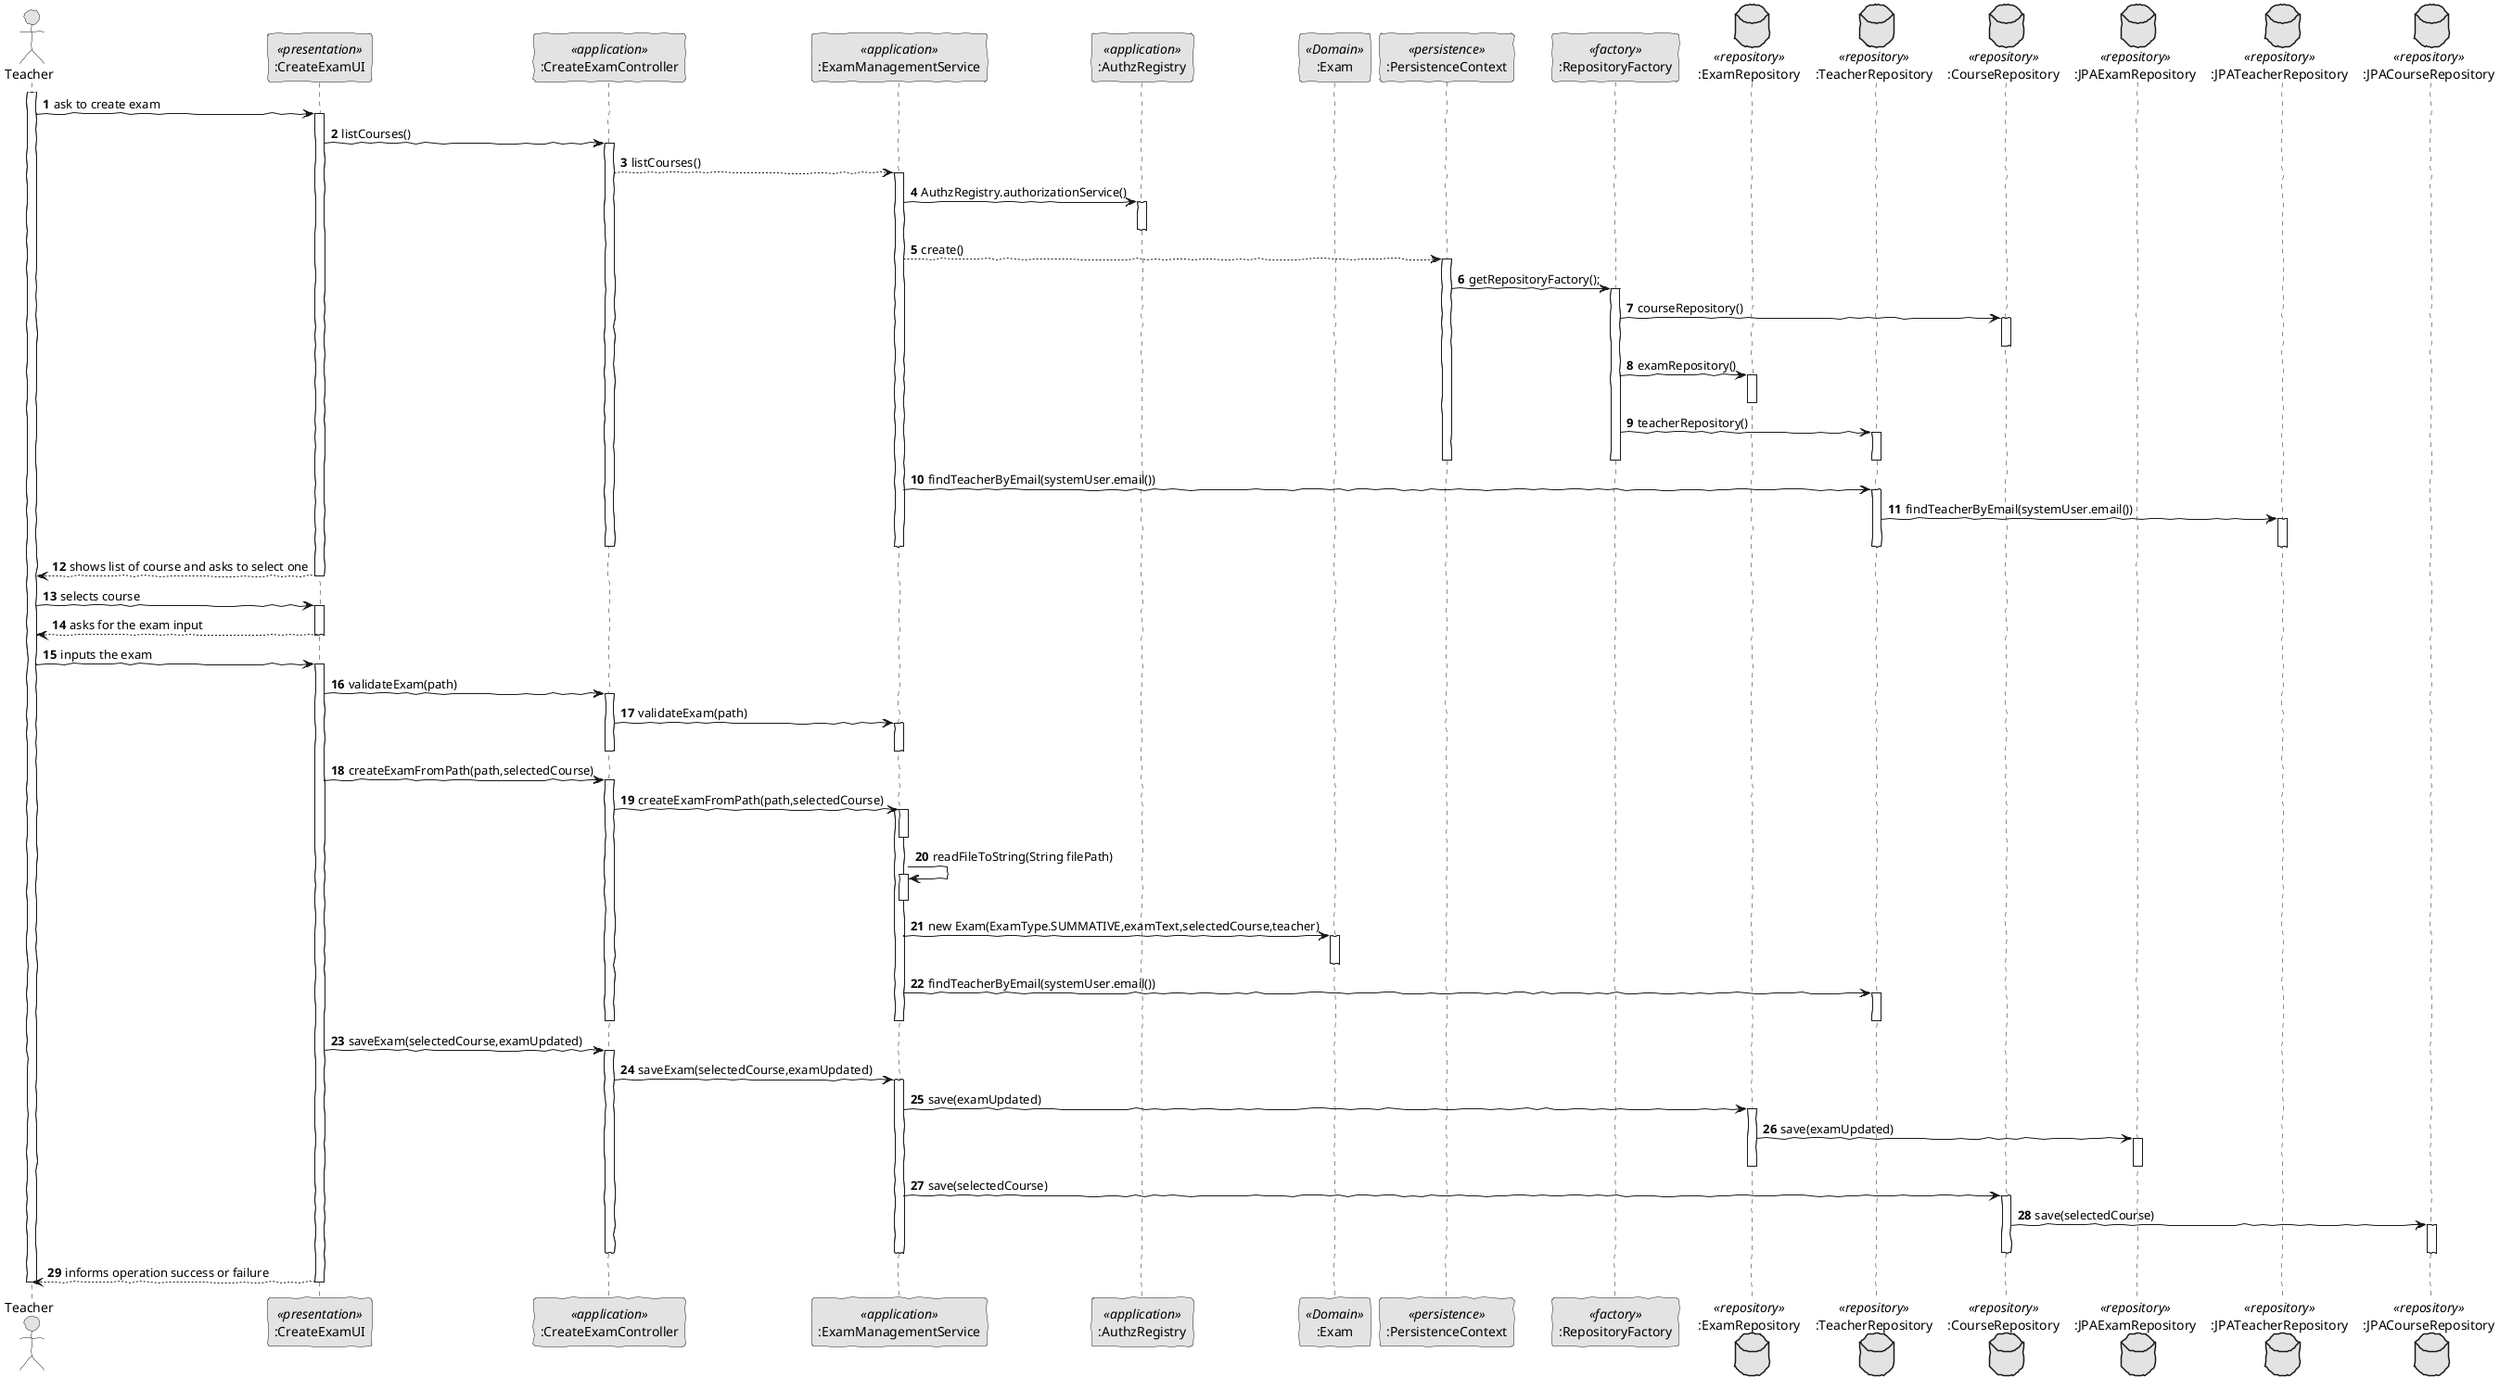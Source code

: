 @startuml
autonumber

skinparam handwritten true
skinparam monochrome true
skinparam packageStyle rect
skinparam defaultFontName FG Virgil
skinparam shadowing false

actor Teacher as Actor
participant ":CreateExamUI" as UI <<presentation>>
participant ":CreateExamController" as Controller <<application>>
participant ":ExamManagementService" as ExamManagementService <<application>>
participant ":AuthzRegistry" as AuthzRegistry <<application>>
participant ":Exam" as Exam <<Domain>>
participant ":PersistenceContext" as Persistence <<persistence>>
participant ":RepositoryFactory" as RepositoryFactory <<factory>>

database ":ExamRepository" as ExamRepository <<repository>>
database ":TeacherRepository" as TeacherRepository <<repository>>
database ":CourseRepository" as CourseRepository <<repository>>

database ":JPAExamRepository" as JPAExamRepository <<repository>>
database ":JPATeacherRepository" as JPATeacherRepository <<repository>>
database ":JPACourseRepository" as JPACourseRepository <<repository>>

activate Actor
Actor -> UI : ask to create exam
activate UI
UI->Controller:listCourses()
activate Controller

Controller-->ExamManagementService:listCourses()

activate ExamManagementService
ExamManagementService->AuthzRegistry: AuthzRegistry.authorizationService()

activate AuthzRegistry
deactivate AuthzRegistry
ExamManagementService --> Persistence: create()
activate Persistence


Persistence -> RepositoryFactory: getRepositoryFactory();
activate RepositoryFactory

RepositoryFactory->CourseRepository: courseRepository()
activate CourseRepository
deactivate CourseRepository
RepositoryFactory->ExamRepository:examRepository()
activate ExamRepository
deactivate ExamRepository
RepositoryFactory->TeacherRepository:teacherRepository()
activate TeacherRepository
deactivate TeacherRepository

deactivate RepositoryFactory
deactivate Persistence

ExamManagementService->TeacherRepository:findTeacherByEmail(systemUser.email())

activate TeacherRepository
TeacherRepository->JPATeacherRepository:findTeacherByEmail(systemUser.email())
activate JPATeacherRepository
deactivate JPATeacherRepository

deactivate TeacherRepository
deactivate ExamManagementService
deactivate Controller


UI --> Actor : shows list of course and asks to select one
deactivate UI

Actor -> UI : selects course
activate UI
UI -->Actor : asks for the exam input
deactivate UI

Actor -> UI : inputs the exam
activate UI
UI -> Controller:validateExam(path)
activate Controller

Controller -> ExamManagementService:validateExam(path)

activate ExamManagementService

deactivate ExamManagementService
deactivate Controller

UI->Controller:createExamFromPath(path,selectedCourse)
activate Controller
Controller->ExamManagementService:createExamFromPath(path,selectedCourse)
activate ExamManagementService
activate ExamManagementService
deactivate ExamManagementService
ExamManagementService->ExamManagementService:readFileToString(String filePath)
activate ExamManagementService
deactivate ExamManagementService
ExamManagementService->Exam: new Exam(ExamType.SUMMATIVE,examText,selectedCourse,teacher)
activate Exam
deactivate Exam

ExamManagementService -> TeacherRepository:findTeacherByEmail(systemUser.email())
activate TeacherRepository
deactivate TeacherRepository

deactivate  ExamManagementService
deactivate Controller

UI->Controller:saveExam(selectedCourse,examUpdated)
activate Controller
Controller->ExamManagementService:saveExam(selectedCourse,examUpdated)
activate ExamManagementService
ExamManagementService->ExamRepository:save(examUpdated)
activate ExamRepository
ExamRepository-> JPAExamRepository:save(examUpdated)
activate JPAExamRepository
deactivate JPAExamRepository
deactivate ExamRepository

ExamManagementService->CourseRepository:save(selectedCourse)
activate CourseRepository
CourseRepository->JPACourseRepository:save(selectedCourse)
activate JPACourseRepository
deactivate JPACourseRepository
deactivate CourseRepository


deactivate ExamManagementService
deactivate Controller

UI --> Actor : informs operation success or failure
deactivate UI
deactivate Actor

@enduml
